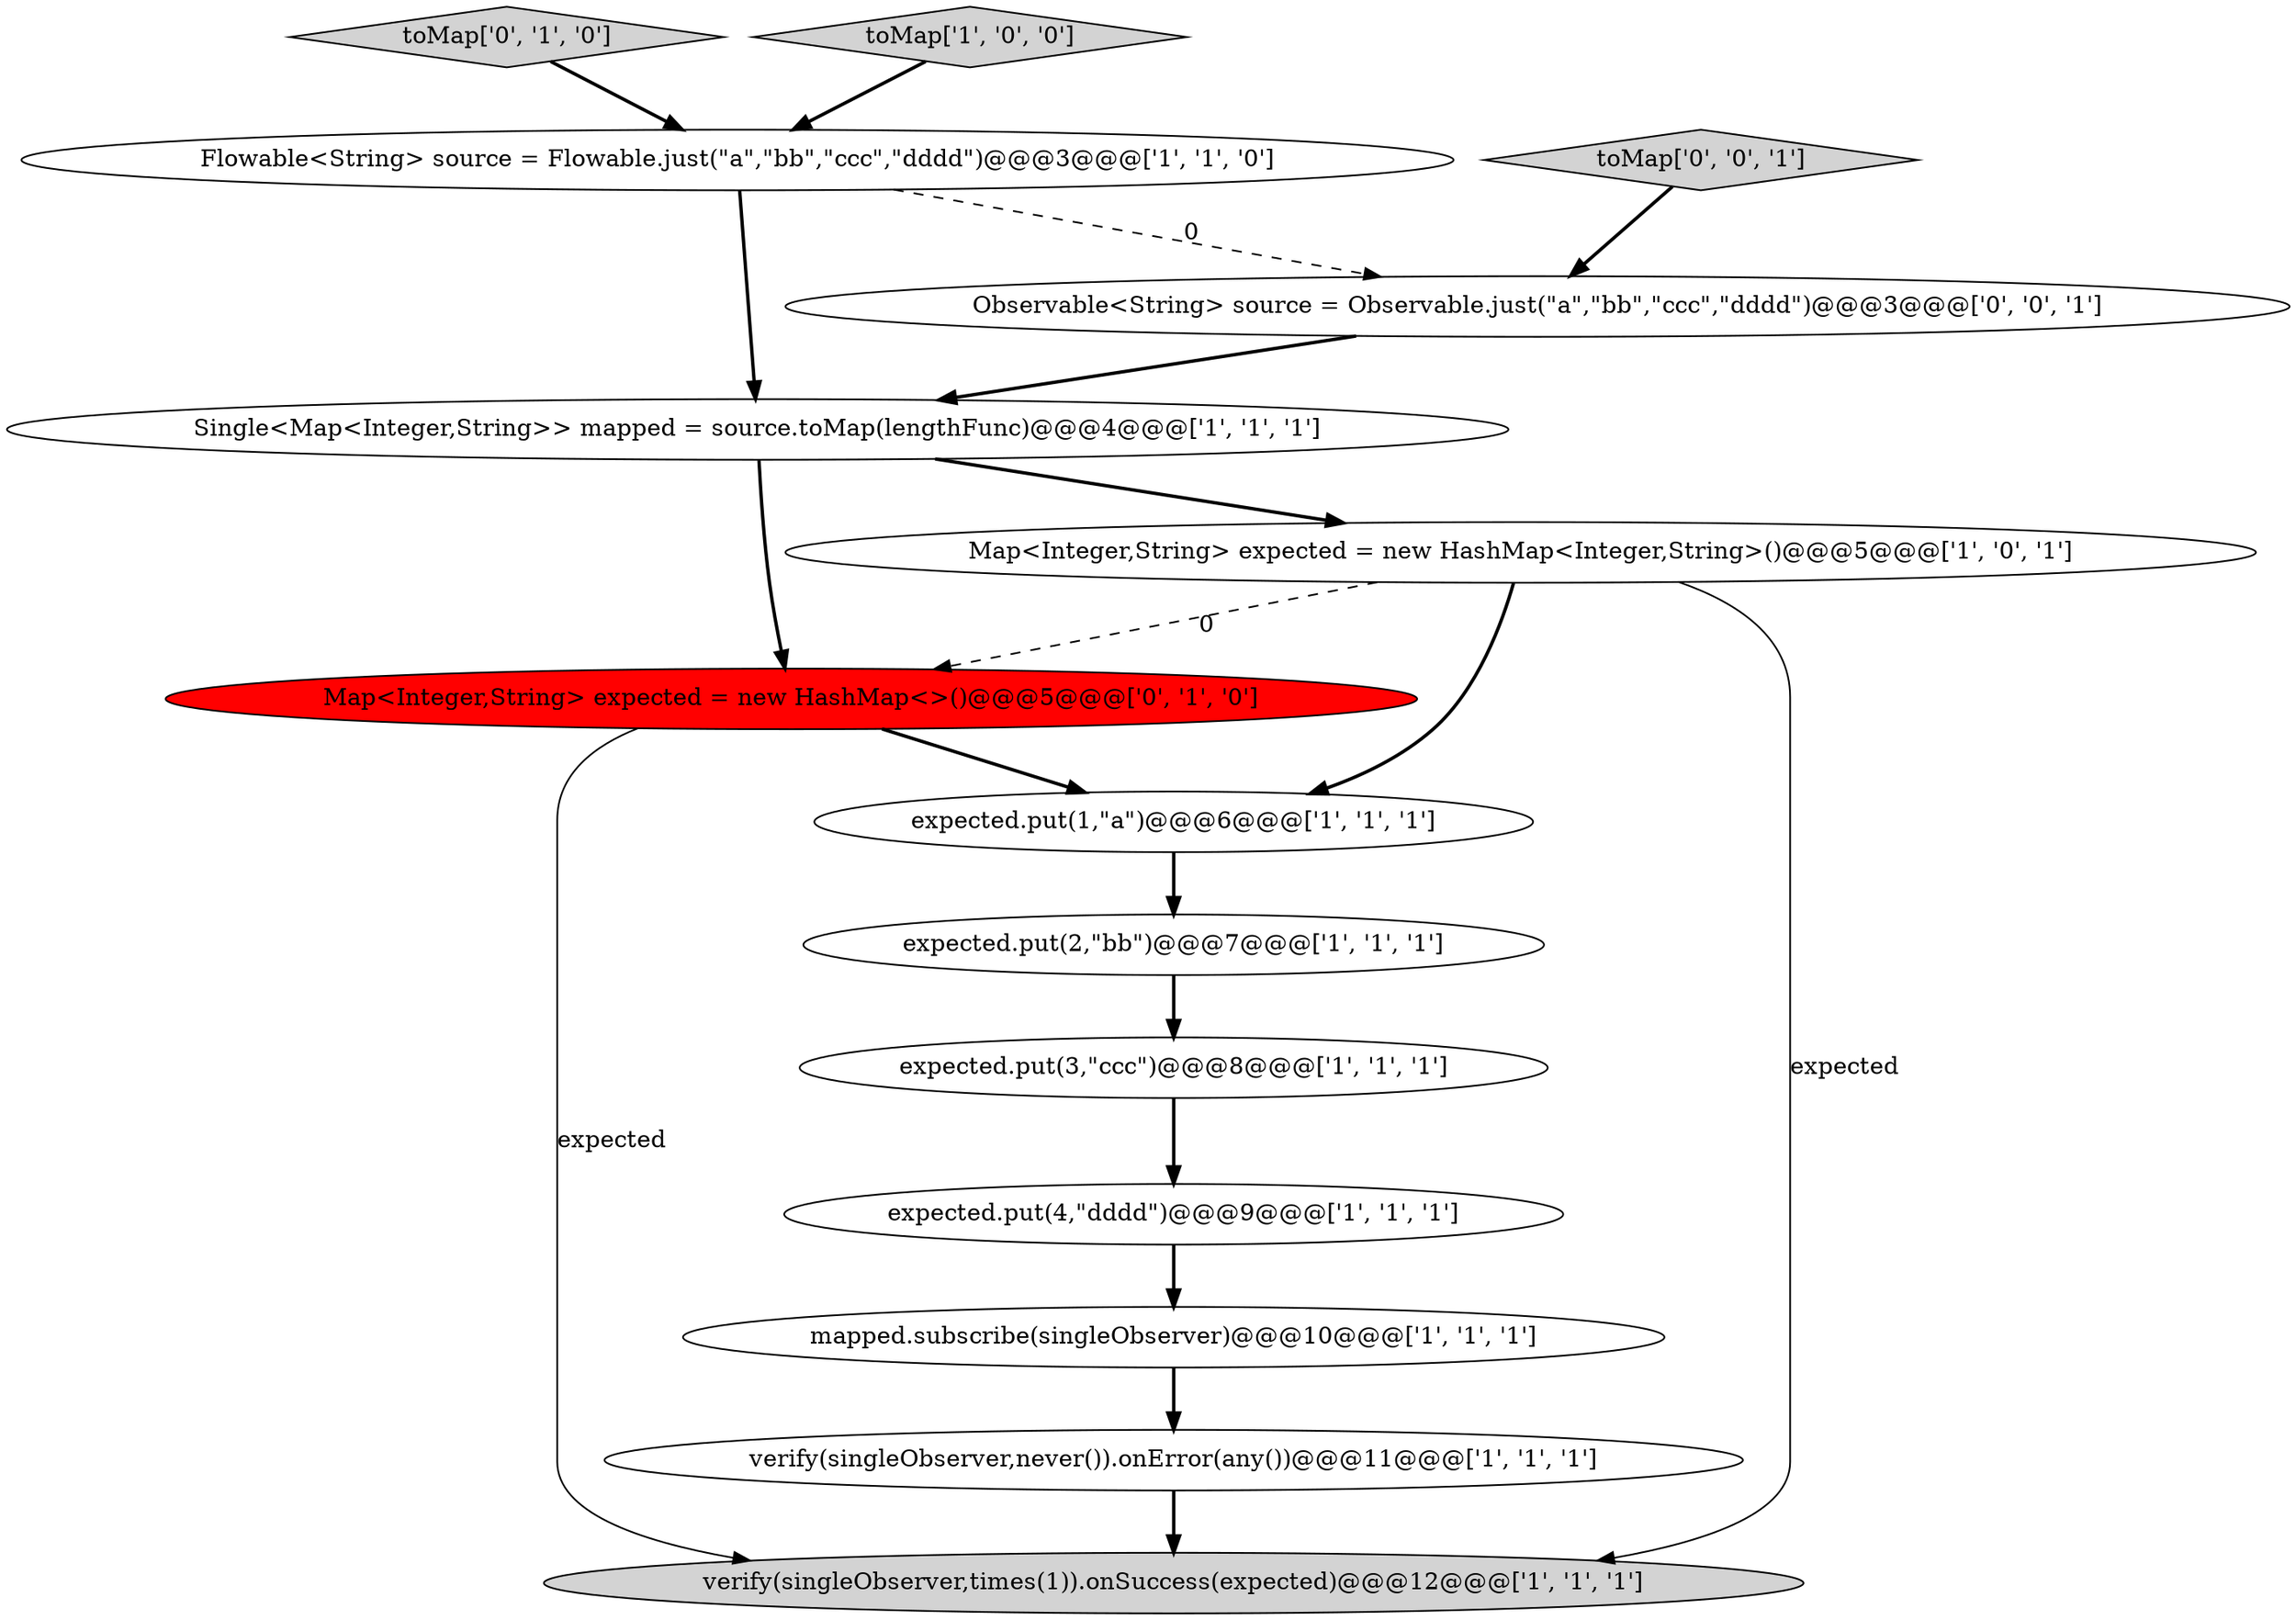 digraph {
1 [style = filled, label = "Flowable<String> source = Flowable.just(\"a\",\"bb\",\"ccc\",\"dddd\")@@@3@@@['1', '1', '0']", fillcolor = white, shape = ellipse image = "AAA0AAABBB1BBB"];
3 [style = filled, label = "mapped.subscribe(singleObserver)@@@10@@@['1', '1', '1']", fillcolor = white, shape = ellipse image = "AAA0AAABBB1BBB"];
8 [style = filled, label = "Single<Map<Integer,String>> mapped = source.toMap(lengthFunc)@@@4@@@['1', '1', '1']", fillcolor = white, shape = ellipse image = "AAA0AAABBB1BBB"];
14 [style = filled, label = "toMap['0', '0', '1']", fillcolor = lightgray, shape = diamond image = "AAA0AAABBB3BBB"];
11 [style = filled, label = "toMap['0', '1', '0']", fillcolor = lightgray, shape = diamond image = "AAA0AAABBB2BBB"];
12 [style = filled, label = "Map<Integer,String> expected = new HashMap<>()@@@5@@@['0', '1', '0']", fillcolor = red, shape = ellipse image = "AAA1AAABBB2BBB"];
2 [style = filled, label = "expected.put(3,\"ccc\")@@@8@@@['1', '1', '1']", fillcolor = white, shape = ellipse image = "AAA0AAABBB1BBB"];
9 [style = filled, label = "expected.put(4,\"dddd\")@@@9@@@['1', '1', '1']", fillcolor = white, shape = ellipse image = "AAA0AAABBB1BBB"];
10 [style = filled, label = "expected.put(1,\"a\")@@@6@@@['1', '1', '1']", fillcolor = white, shape = ellipse image = "AAA0AAABBB1BBB"];
0 [style = filled, label = "verify(singleObserver,never()).onError(any())@@@11@@@['1', '1', '1']", fillcolor = white, shape = ellipse image = "AAA0AAABBB1BBB"];
5 [style = filled, label = "toMap['1', '0', '0']", fillcolor = lightgray, shape = diamond image = "AAA0AAABBB1BBB"];
4 [style = filled, label = "verify(singleObserver,times(1)).onSuccess(expected)@@@12@@@['1', '1', '1']", fillcolor = lightgray, shape = ellipse image = "AAA0AAABBB1BBB"];
6 [style = filled, label = "Map<Integer,String> expected = new HashMap<Integer,String>()@@@5@@@['1', '0', '1']", fillcolor = white, shape = ellipse image = "AAA0AAABBB1BBB"];
7 [style = filled, label = "expected.put(2,\"bb\")@@@7@@@['1', '1', '1']", fillcolor = white, shape = ellipse image = "AAA0AAABBB1BBB"];
13 [style = filled, label = "Observable<String> source = Observable.just(\"a\",\"bb\",\"ccc\",\"dddd\")@@@3@@@['0', '0', '1']", fillcolor = white, shape = ellipse image = "AAA0AAABBB3BBB"];
6->4 [style = solid, label="expected"];
9->3 [style = bold, label=""];
5->1 [style = bold, label=""];
8->6 [style = bold, label=""];
12->10 [style = bold, label=""];
1->13 [style = dashed, label="0"];
1->8 [style = bold, label=""];
2->9 [style = bold, label=""];
13->8 [style = bold, label=""];
14->13 [style = bold, label=""];
0->4 [style = bold, label=""];
11->1 [style = bold, label=""];
7->2 [style = bold, label=""];
10->7 [style = bold, label=""];
12->4 [style = solid, label="expected"];
6->10 [style = bold, label=""];
3->0 [style = bold, label=""];
6->12 [style = dashed, label="0"];
8->12 [style = bold, label=""];
}
